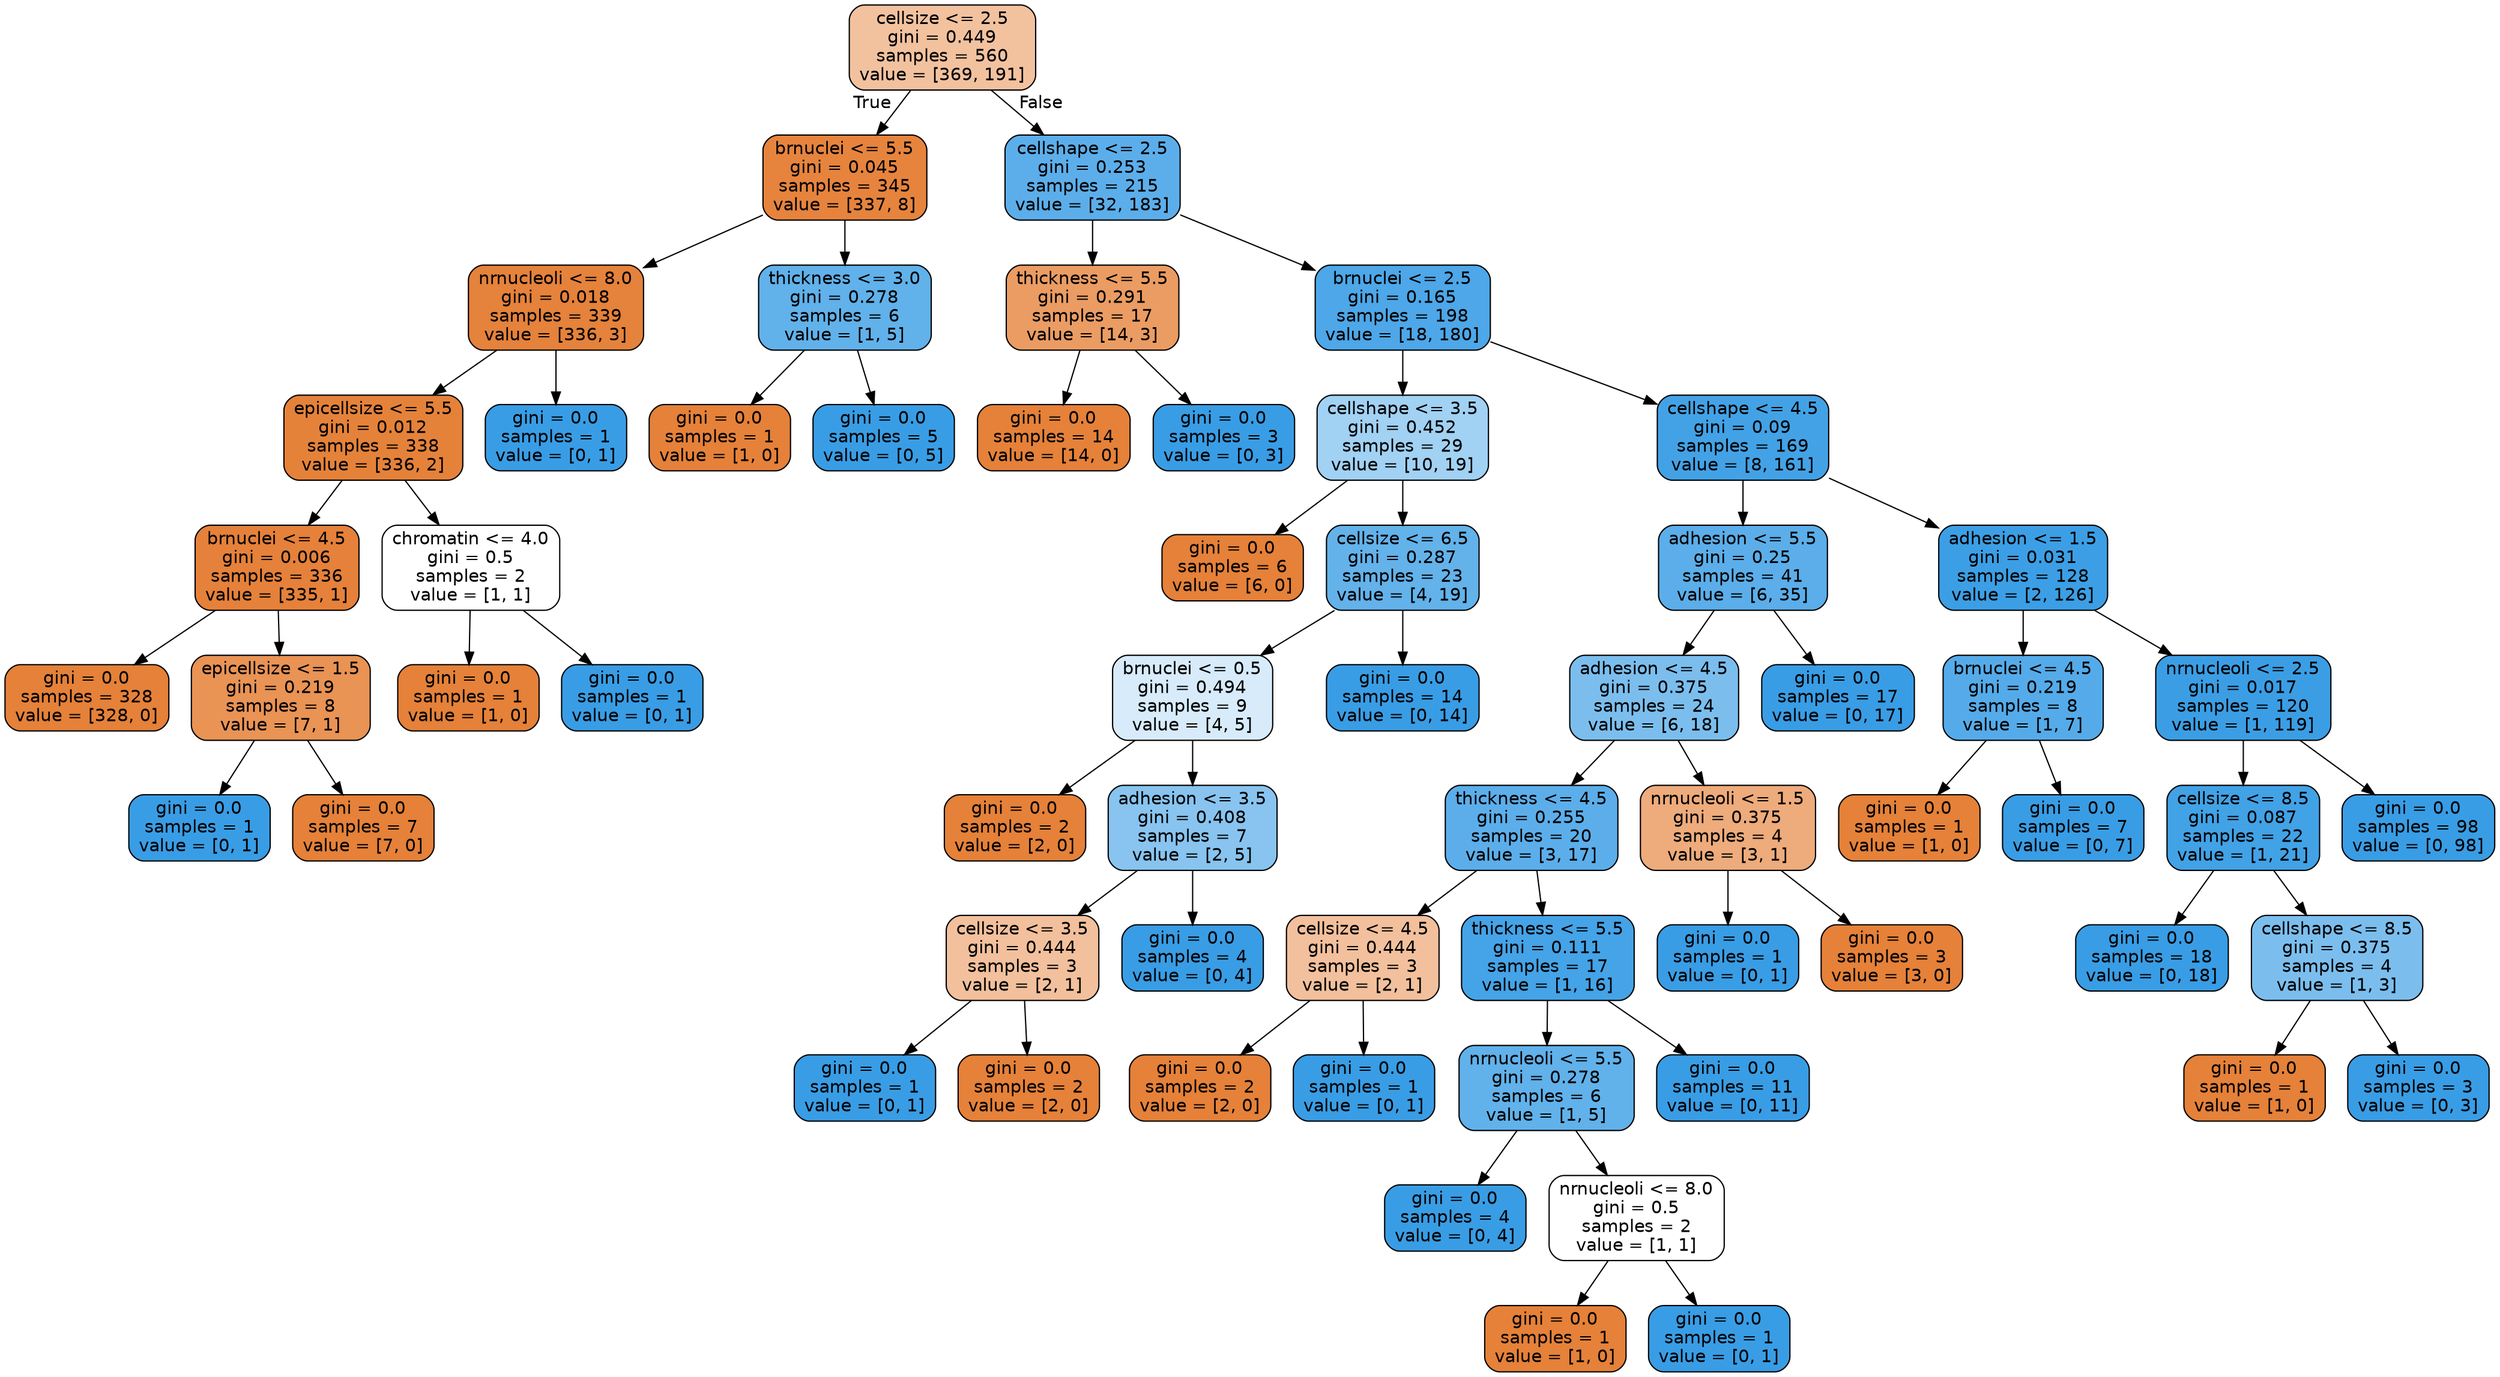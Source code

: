 digraph Tree {
node [shape=box, style="filled, rounded", color="black", fontname=helvetica] ;
edge [fontname=helvetica] ;
0 [label="cellsize <= 2.5\ngini = 0.449\nsamples = 560\nvalue = [369, 191]", fillcolor="#f2c29f"] ;
1 [label="brnuclei <= 5.5\ngini = 0.045\nsamples = 345\nvalue = [337, 8]", fillcolor="#e6843e"] ;
0 -> 1 [labeldistance=2.5, labelangle=45, headlabel="True"] ;
2 [label="nrnucleoli <= 8.0\ngini = 0.018\nsamples = 339\nvalue = [336, 3]", fillcolor="#e5823b"] ;
1 -> 2 ;
3 [label="epicellsize <= 5.5\ngini = 0.012\nsamples = 338\nvalue = [336, 2]", fillcolor="#e5823a"] ;
2 -> 3 ;
4 [label="brnuclei <= 4.5\ngini = 0.006\nsamples = 336\nvalue = [335, 1]", fillcolor="#e5813a"] ;
3 -> 4 ;
5 [label="gini = 0.0\nsamples = 328\nvalue = [328, 0]", fillcolor="#e58139"] ;
4 -> 5 ;
6 [label="epicellsize <= 1.5\ngini = 0.219\nsamples = 8\nvalue = [7, 1]", fillcolor="#e99355"] ;
4 -> 6 ;
7 [label="gini = 0.0\nsamples = 1\nvalue = [0, 1]", fillcolor="#399de5"] ;
6 -> 7 ;
8 [label="gini = 0.0\nsamples = 7\nvalue = [7, 0]", fillcolor="#e58139"] ;
6 -> 8 ;
9 [label="chromatin <= 4.0\ngini = 0.5\nsamples = 2\nvalue = [1, 1]", fillcolor="#ffffff"] ;
3 -> 9 ;
10 [label="gini = 0.0\nsamples = 1\nvalue = [1, 0]", fillcolor="#e58139"] ;
9 -> 10 ;
11 [label="gini = 0.0\nsamples = 1\nvalue = [0, 1]", fillcolor="#399de5"] ;
9 -> 11 ;
12 [label="gini = 0.0\nsamples = 1\nvalue = [0, 1]", fillcolor="#399de5"] ;
2 -> 12 ;
13 [label="thickness <= 3.0\ngini = 0.278\nsamples = 6\nvalue = [1, 5]", fillcolor="#61b1ea"] ;
1 -> 13 ;
14 [label="gini = 0.0\nsamples = 1\nvalue = [1, 0]", fillcolor="#e58139"] ;
13 -> 14 ;
15 [label="gini = 0.0\nsamples = 5\nvalue = [0, 5]", fillcolor="#399de5"] ;
13 -> 15 ;
16 [label="cellshape <= 2.5\ngini = 0.253\nsamples = 215\nvalue = [32, 183]", fillcolor="#5caeea"] ;
0 -> 16 [labeldistance=2.5, labelangle=-45, headlabel="False"] ;
17 [label="thickness <= 5.5\ngini = 0.291\nsamples = 17\nvalue = [14, 3]", fillcolor="#eb9c63"] ;
16 -> 17 ;
18 [label="gini = 0.0\nsamples = 14\nvalue = [14, 0]", fillcolor="#e58139"] ;
17 -> 18 ;
19 [label="gini = 0.0\nsamples = 3\nvalue = [0, 3]", fillcolor="#399de5"] ;
17 -> 19 ;
20 [label="brnuclei <= 2.5\ngini = 0.165\nsamples = 198\nvalue = [18, 180]", fillcolor="#4da7e8"] ;
16 -> 20 ;
21 [label="cellshape <= 3.5\ngini = 0.452\nsamples = 29\nvalue = [10, 19]", fillcolor="#a1d1f3"] ;
20 -> 21 ;
22 [label="gini = 0.0\nsamples = 6\nvalue = [6, 0]", fillcolor="#e58139"] ;
21 -> 22 ;
23 [label="cellsize <= 6.5\ngini = 0.287\nsamples = 23\nvalue = [4, 19]", fillcolor="#63b2ea"] ;
21 -> 23 ;
24 [label="brnuclei <= 0.5\ngini = 0.494\nsamples = 9\nvalue = [4, 5]", fillcolor="#d7ebfa"] ;
23 -> 24 ;
25 [label="gini = 0.0\nsamples = 2\nvalue = [2, 0]", fillcolor="#e58139"] ;
24 -> 25 ;
26 [label="adhesion <= 3.5\ngini = 0.408\nsamples = 7\nvalue = [2, 5]", fillcolor="#88c4ef"] ;
24 -> 26 ;
27 [label="cellsize <= 3.5\ngini = 0.444\nsamples = 3\nvalue = [2, 1]", fillcolor="#f2c09c"] ;
26 -> 27 ;
28 [label="gini = 0.0\nsamples = 1\nvalue = [0, 1]", fillcolor="#399de5"] ;
27 -> 28 ;
29 [label="gini = 0.0\nsamples = 2\nvalue = [2, 0]", fillcolor="#e58139"] ;
27 -> 29 ;
30 [label="gini = 0.0\nsamples = 4\nvalue = [0, 4]", fillcolor="#399de5"] ;
26 -> 30 ;
31 [label="gini = 0.0\nsamples = 14\nvalue = [0, 14]", fillcolor="#399de5"] ;
23 -> 31 ;
32 [label="cellshape <= 4.5\ngini = 0.09\nsamples = 169\nvalue = [8, 161]", fillcolor="#43a2e6"] ;
20 -> 32 ;
33 [label="adhesion <= 5.5\ngini = 0.25\nsamples = 41\nvalue = [6, 35]", fillcolor="#5baee9"] ;
32 -> 33 ;
34 [label="adhesion <= 4.5\ngini = 0.375\nsamples = 24\nvalue = [6, 18]", fillcolor="#7bbeee"] ;
33 -> 34 ;
35 [label="thickness <= 4.5\ngini = 0.255\nsamples = 20\nvalue = [3, 17]", fillcolor="#5caeea"] ;
34 -> 35 ;
36 [label="cellsize <= 4.5\ngini = 0.444\nsamples = 3\nvalue = [2, 1]", fillcolor="#f2c09c"] ;
35 -> 36 ;
37 [label="gini = 0.0\nsamples = 2\nvalue = [2, 0]", fillcolor="#e58139"] ;
36 -> 37 ;
38 [label="gini = 0.0\nsamples = 1\nvalue = [0, 1]", fillcolor="#399de5"] ;
36 -> 38 ;
39 [label="thickness <= 5.5\ngini = 0.111\nsamples = 17\nvalue = [1, 16]", fillcolor="#45a3e7"] ;
35 -> 39 ;
40 [label="nrnucleoli <= 5.5\ngini = 0.278\nsamples = 6\nvalue = [1, 5]", fillcolor="#61b1ea"] ;
39 -> 40 ;
41 [label="gini = 0.0\nsamples = 4\nvalue = [0, 4]", fillcolor="#399de5"] ;
40 -> 41 ;
42 [label="nrnucleoli <= 8.0\ngini = 0.5\nsamples = 2\nvalue = [1, 1]", fillcolor="#ffffff"] ;
40 -> 42 ;
43 [label="gini = 0.0\nsamples = 1\nvalue = [1, 0]", fillcolor="#e58139"] ;
42 -> 43 ;
44 [label="gini = 0.0\nsamples = 1\nvalue = [0, 1]", fillcolor="#399de5"] ;
42 -> 44 ;
45 [label="gini = 0.0\nsamples = 11\nvalue = [0, 11]", fillcolor="#399de5"] ;
39 -> 45 ;
46 [label="nrnucleoli <= 1.5\ngini = 0.375\nsamples = 4\nvalue = [3, 1]", fillcolor="#eeab7b"] ;
34 -> 46 ;
47 [label="gini = 0.0\nsamples = 1\nvalue = [0, 1]", fillcolor="#399de5"] ;
46 -> 47 ;
48 [label="gini = 0.0\nsamples = 3\nvalue = [3, 0]", fillcolor="#e58139"] ;
46 -> 48 ;
49 [label="gini = 0.0\nsamples = 17\nvalue = [0, 17]", fillcolor="#399de5"] ;
33 -> 49 ;
50 [label="adhesion <= 1.5\ngini = 0.031\nsamples = 128\nvalue = [2, 126]", fillcolor="#3c9fe5"] ;
32 -> 50 ;
51 [label="brnuclei <= 4.5\ngini = 0.219\nsamples = 8\nvalue = [1, 7]", fillcolor="#55abe9"] ;
50 -> 51 ;
52 [label="gini = 0.0\nsamples = 1\nvalue = [1, 0]", fillcolor="#e58139"] ;
51 -> 52 ;
53 [label="gini = 0.0\nsamples = 7\nvalue = [0, 7]", fillcolor="#399de5"] ;
51 -> 53 ;
54 [label="nrnucleoli <= 2.5\ngini = 0.017\nsamples = 120\nvalue = [1, 119]", fillcolor="#3b9ee5"] ;
50 -> 54 ;
55 [label="cellsize <= 8.5\ngini = 0.087\nsamples = 22\nvalue = [1, 21]", fillcolor="#42a2e6"] ;
54 -> 55 ;
56 [label="gini = 0.0\nsamples = 18\nvalue = [0, 18]", fillcolor="#399de5"] ;
55 -> 56 ;
57 [label="cellshape <= 8.5\ngini = 0.375\nsamples = 4\nvalue = [1, 3]", fillcolor="#7bbeee"] ;
55 -> 57 ;
58 [label="gini = 0.0\nsamples = 1\nvalue = [1, 0]", fillcolor="#e58139"] ;
57 -> 58 ;
59 [label="gini = 0.0\nsamples = 3\nvalue = [0, 3]", fillcolor="#399de5"] ;
57 -> 59 ;
60 [label="gini = 0.0\nsamples = 98\nvalue = [0, 98]", fillcolor="#399de5"] ;
54 -> 60 ;
}